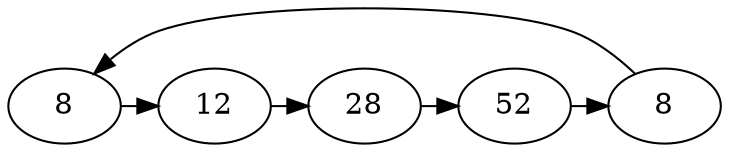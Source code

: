 // Loop
digraph {
	A [label=8]
	B [label=12]
	C [label=28]
	D [label=52]
	E [label=8]
	A -> B [constraint=false]
	B -> C [constraint=false]
	C -> D [constraint=false]
	D -> E [constraint=false]
	E -> A [constraint=false]
}
